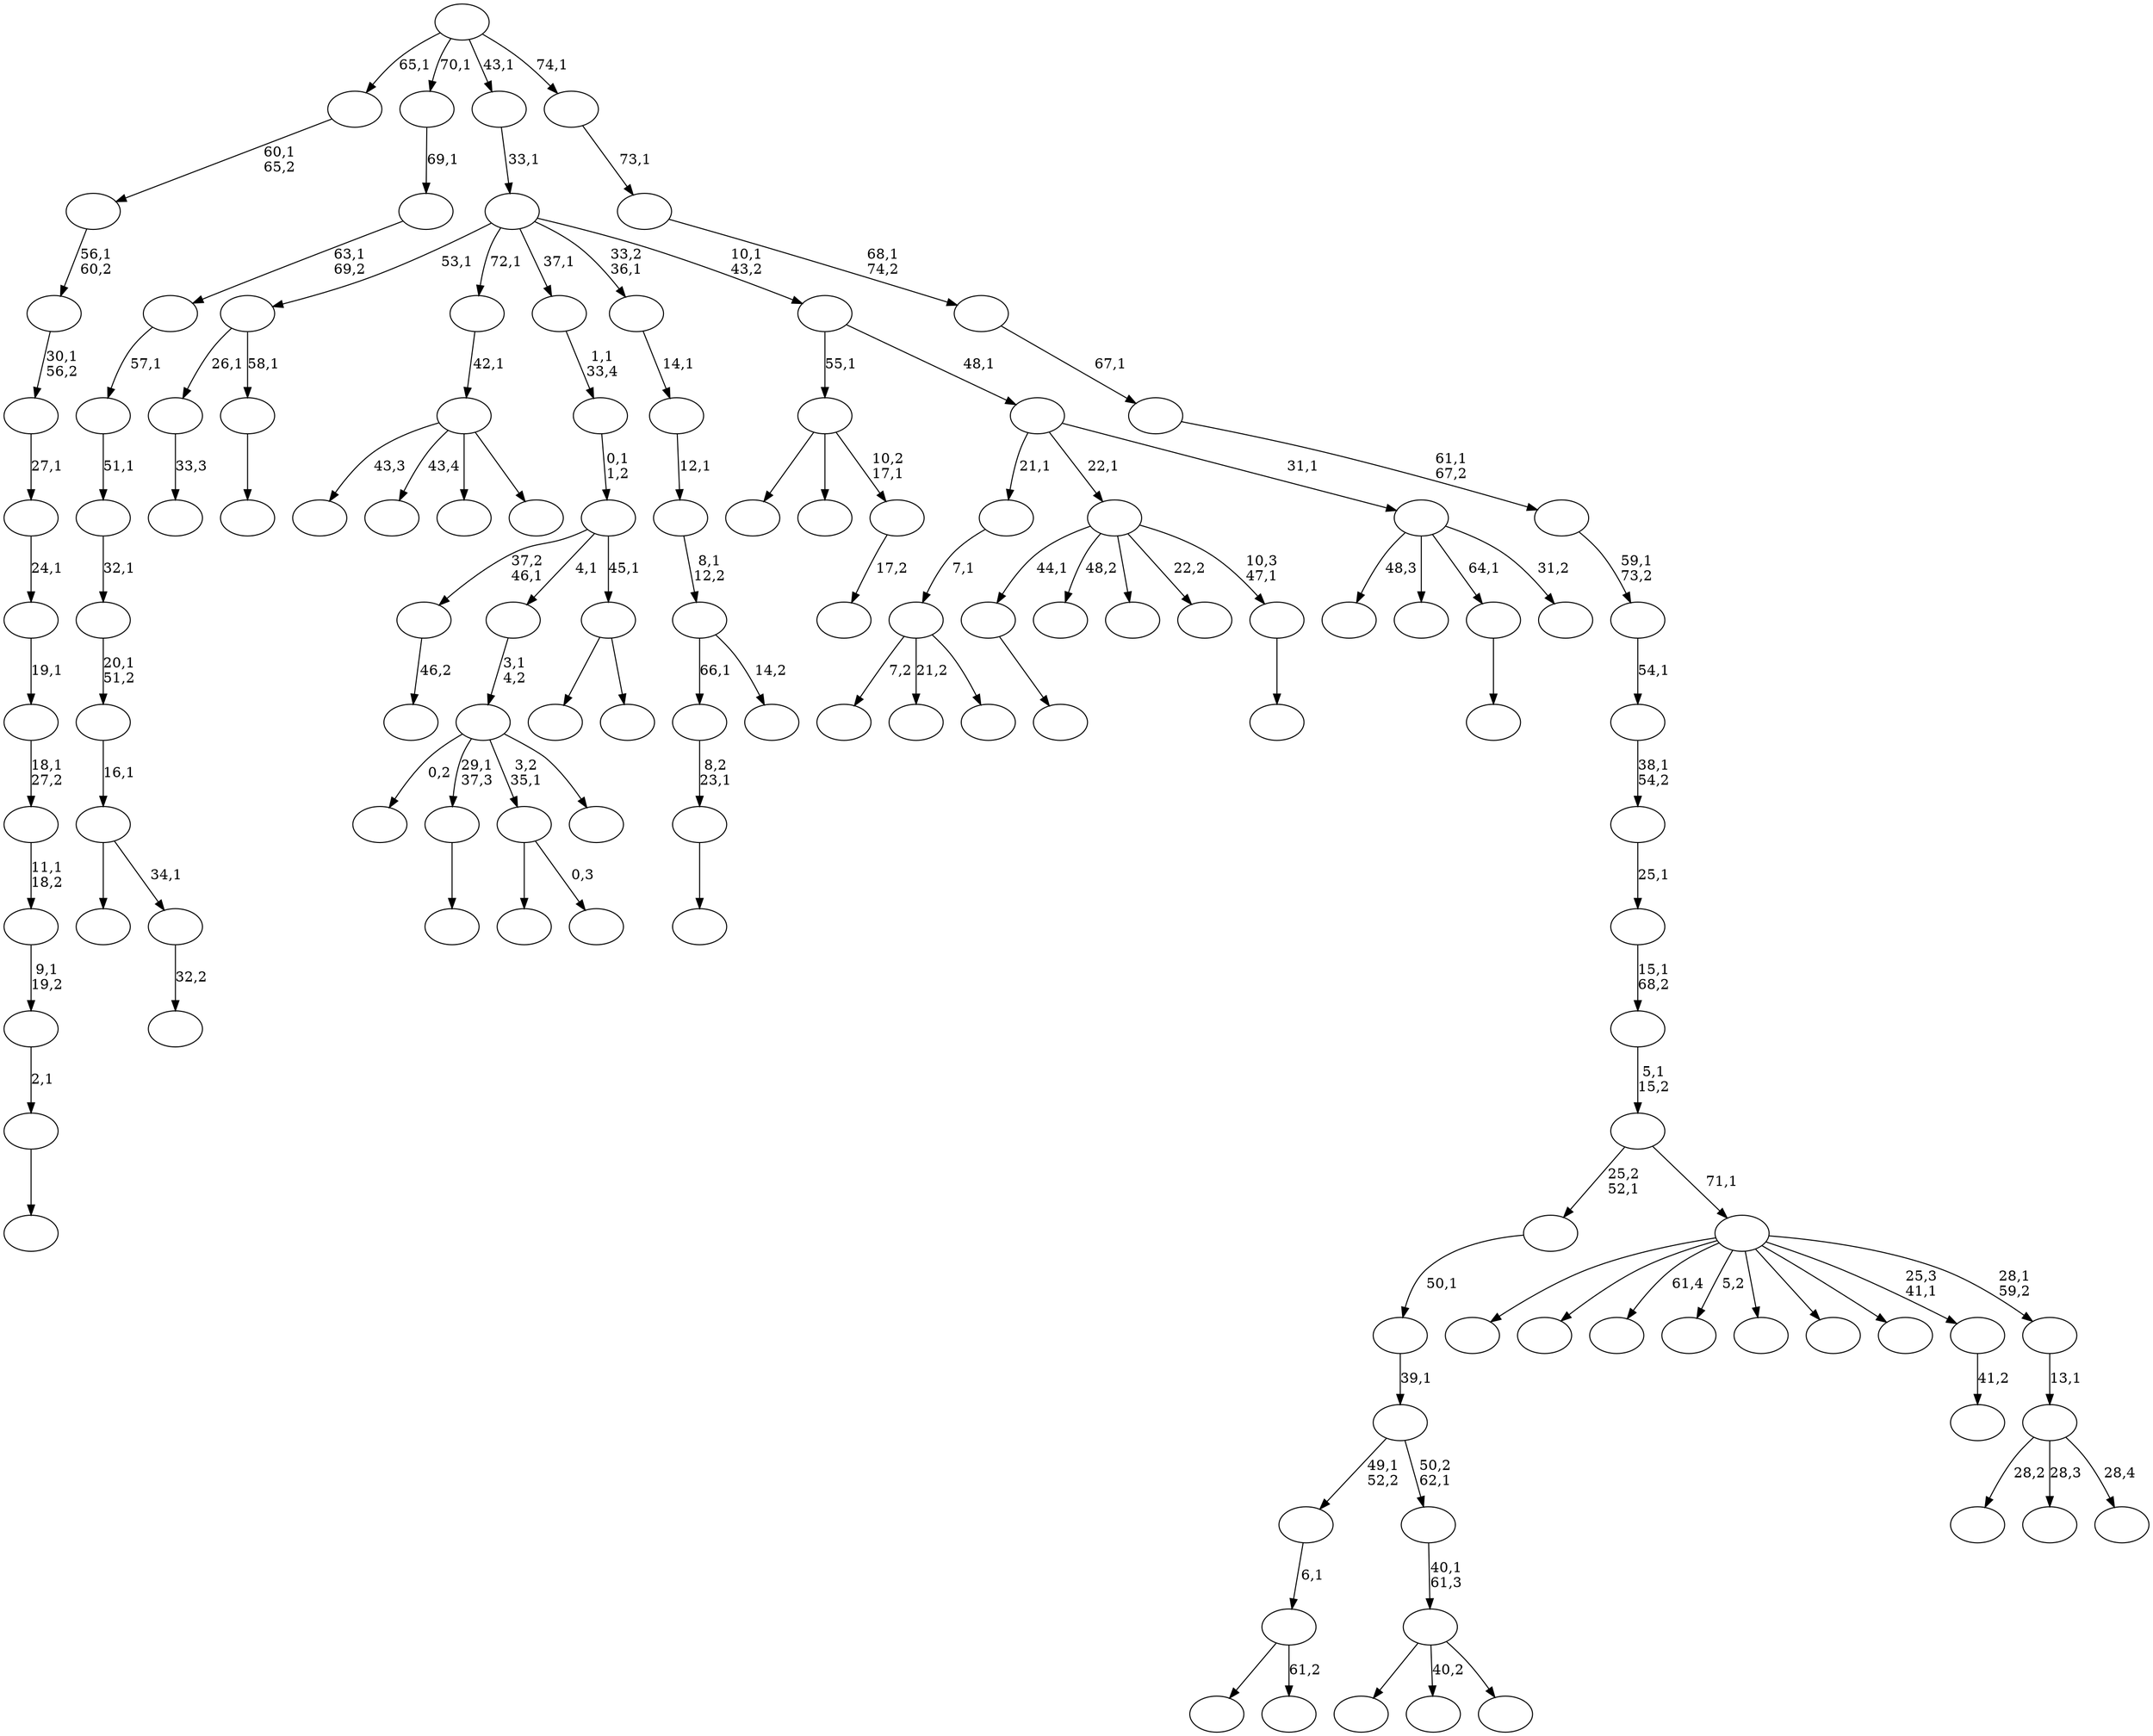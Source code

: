 digraph T {
	125 [label=""]
	124 [label=""]
	123 [label=""]
	122 [label=""]
	121 [label=""]
	120 [label=""]
	119 [label=""]
	118 [label=""]
	117 [label=""]
	116 [label=""]
	115 [label=""]
	114 [label=""]
	113 [label=""]
	112 [label=""]
	111 [label=""]
	110 [label=""]
	109 [label=""]
	108 [label=""]
	107 [label=""]
	106 [label=""]
	105 [label=""]
	104 [label=""]
	103 [label=""]
	102 [label=""]
	101 [label=""]
	100 [label=""]
	99 [label=""]
	98 [label=""]
	97 [label=""]
	96 [label=""]
	95 [label=""]
	94 [label=""]
	93 [label=""]
	92 [label=""]
	91 [label=""]
	90 [label=""]
	89 [label=""]
	88 [label=""]
	87 [label=""]
	86 [label=""]
	85 [label=""]
	84 [label=""]
	83 [label=""]
	82 [label=""]
	81 [label=""]
	80 [label=""]
	79 [label=""]
	78 [label=""]
	77 [label=""]
	76 [label=""]
	75 [label=""]
	74 [label=""]
	73 [label=""]
	72 [label=""]
	71 [label=""]
	70 [label=""]
	69 [label=""]
	68 [label=""]
	67 [label=""]
	66 [label=""]
	65 [label=""]
	64 [label=""]
	63 [label=""]
	62 [label=""]
	61 [label=""]
	60 [label=""]
	59 [label=""]
	58 [label=""]
	57 [label=""]
	56 [label=""]
	55 [label=""]
	54 [label=""]
	53 [label=""]
	52 [label=""]
	51 [label=""]
	50 [label=""]
	49 [label=""]
	48 [label=""]
	47 [label=""]
	46 [label=""]
	45 [label=""]
	44 [label=""]
	43 [label=""]
	42 [label=""]
	41 [label=""]
	40 [label=""]
	39 [label=""]
	38 [label=""]
	37 [label=""]
	36 [label=""]
	35 [label=""]
	34 [label=""]
	33 [label=""]
	32 [label=""]
	31 [label=""]
	30 [label=""]
	29 [label=""]
	28 [label=""]
	27 [label=""]
	26 [label=""]
	25 [label=""]
	24 [label=""]
	23 [label=""]
	22 [label=""]
	21 [label=""]
	20 [label=""]
	19 [label=""]
	18 [label=""]
	17 [label=""]
	16 [label=""]
	15 [label=""]
	14 [label=""]
	13 [label=""]
	12 [label=""]
	11 [label=""]
	10 [label=""]
	9 [label=""]
	8 [label=""]
	7 [label=""]
	6 [label=""]
	5 [label=""]
	4 [label=""]
	3 [label=""]
	2 [label=""]
	1 [label=""]
	0 [label=""]
	122 -> 123 [label=""]
	118 -> 119 [label=""]
	117 -> 118 [label="2,1"]
	116 -> 117 [label="9,1\n19,2"]
	115 -> 116 [label="11,1\n18,2"]
	114 -> 115 [label="18,1\n27,2"]
	113 -> 114 [label="19,1"]
	112 -> 113 [label="24,1"]
	111 -> 112 [label="27,1"]
	110 -> 111 [label="30,1\n56,2"]
	109 -> 110 [label="56,1\n60,2"]
	108 -> 109 [label="60,1\n65,2"]
	103 -> 104 [label="46,2"]
	97 -> 98 [label=""]
	92 -> 124 [label=""]
	92 -> 93 [label="0,3"]
	89 -> 90 [label="33,3"]
	87 -> 125 [label="0,2"]
	87 -> 97 [label="29,1\n37,3"]
	87 -> 92 [label="3,2\n35,1"]
	87 -> 88 [label=""]
	86 -> 87 [label="3,1\n4,2"]
	84 -> 105 [label=""]
	84 -> 85 [label="61,2"]
	83 -> 84 [label="6,1"]
	81 -> 82 [label=""]
	73 -> 74 [label=""]
	72 -> 73 [label="8,2\n23,1"]
	69 -> 70 [label=""]
	68 -> 89 [label="26,1"]
	68 -> 69 [label="58,1"]
	65 -> 95 [label="43,3"]
	65 -> 94 [label="43,4"]
	65 -> 77 [label=""]
	65 -> 66 [label=""]
	64 -> 65 [label="42,1"]
	62 -> 96 [label="7,2"]
	62 -> 91 [label="21,2"]
	62 -> 63 [label=""]
	61 -> 62 [label="7,1"]
	59 -> 121 [label=""]
	59 -> 107 [label="40,2"]
	59 -> 60 [label=""]
	58 -> 59 [label="40,1\n61,3"]
	57 -> 83 [label="49,1\n52,2"]
	57 -> 58 [label="50,2\n62,1"]
	56 -> 57 [label="39,1"]
	55 -> 56 [label="50,1"]
	53 -> 54 [label="32,2"]
	52 -> 75 [label=""]
	52 -> 53 [label="34,1"]
	51 -> 52 [label="16,1"]
	50 -> 51 [label="20,1\n51,2"]
	49 -> 50 [label="32,1"]
	48 -> 49 [label="51,1"]
	47 -> 48 [label="57,1"]
	46 -> 47 [label="63,1\n69,2"]
	45 -> 46 [label="69,1"]
	43 -> 71 [label=""]
	43 -> 44 [label=""]
	42 -> 103 [label="37,2\n46,1"]
	42 -> 86 [label="4,1"]
	42 -> 43 [label="45,1"]
	41 -> 42 [label="0,1\n1,2"]
	40 -> 41 [label="1,1\n33,4"]
	36 -> 37 [label="17,2"]
	35 -> 102 [label=""]
	35 -> 67 [label=""]
	35 -> 36 [label="10,2\n17,1"]
	31 -> 72 [label="66,1"]
	31 -> 32 [label="14,2"]
	30 -> 31 [label="8,1\n12,2"]
	29 -> 30 [label="12,1"]
	28 -> 29 [label="14,1"]
	25 -> 26 [label=""]
	24 -> 122 [label="44,1"]
	24 -> 101 [label="48,2"]
	24 -> 80 [label=""]
	24 -> 34 [label="22,2"]
	24 -> 25 [label="10,3\n47,1"]
	22 -> 23 [label="41,2"]
	20 -> 100 [label="48,3"]
	20 -> 99 [label=""]
	20 -> 81 [label="64,1"]
	20 -> 21 [label="31,2"]
	19 -> 61 [label="21,1"]
	19 -> 24 [label="22,1"]
	19 -> 20 [label="31,1"]
	18 -> 35 [label="55,1"]
	18 -> 19 [label="48,1"]
	17 -> 68 [label="53,1"]
	17 -> 64 [label="72,1"]
	17 -> 40 [label="37,1"]
	17 -> 28 [label="33,2\n36,1"]
	17 -> 18 [label="10,1\n43,2"]
	16 -> 17 [label="33,1"]
	14 -> 106 [label="28,2"]
	14 -> 33 [label="28,3"]
	14 -> 15 [label="28,4"]
	13 -> 14 [label="13,1"]
	12 -> 120 [label=""]
	12 -> 79 [label=""]
	12 -> 78 [label="61,4"]
	12 -> 76 [label="5,2"]
	12 -> 39 [label=""]
	12 -> 38 [label=""]
	12 -> 27 [label=""]
	12 -> 22 [label="25,3\n41,1"]
	12 -> 13 [label="28,1\n59,2"]
	11 -> 55 [label="25,2\n52,1"]
	11 -> 12 [label="71,1"]
	10 -> 11 [label="5,1\n15,2"]
	9 -> 10 [label="15,1\n68,2"]
	8 -> 9 [label="25,1"]
	7 -> 8 [label="38,1\n54,2"]
	6 -> 7 [label="54,1"]
	5 -> 6 [label="59,1\n73,2"]
	4 -> 5 [label="61,1\n67,2"]
	3 -> 4 [label="67,1"]
	2 -> 3 [label="68,1\n74,2"]
	1 -> 2 [label="73,1"]
	0 -> 108 [label="65,1"]
	0 -> 45 [label="70,1"]
	0 -> 16 [label="43,1"]
	0 -> 1 [label="74,1"]
}
